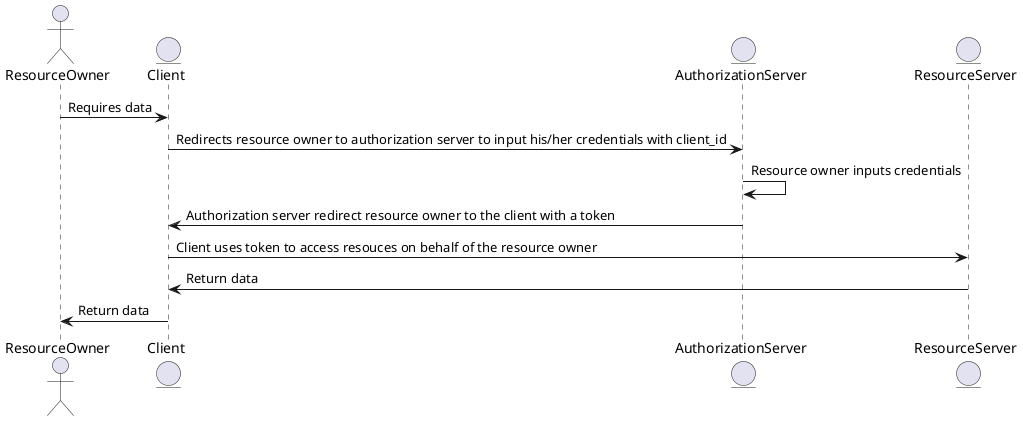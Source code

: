 @startuml

actor       ResourceOwner       as user
entity      Client              as client
entity      AuthorizationServer as idp
entity      ResourceServer      as api

user        -> client               : Requires data
client      -> idp                  : Redirects resource owner to authorization server to input his/her credentials with client_id
idp         -> idp                  : Resource owner inputs credentials
idp         -> client               : Authorization server redirect resource owner to the client with a token
client      -> api                  : Client uses token to access resouces on behalf of the resource owner
api         -> client               : Return data
client      -> user                 : Return data

@enduml
